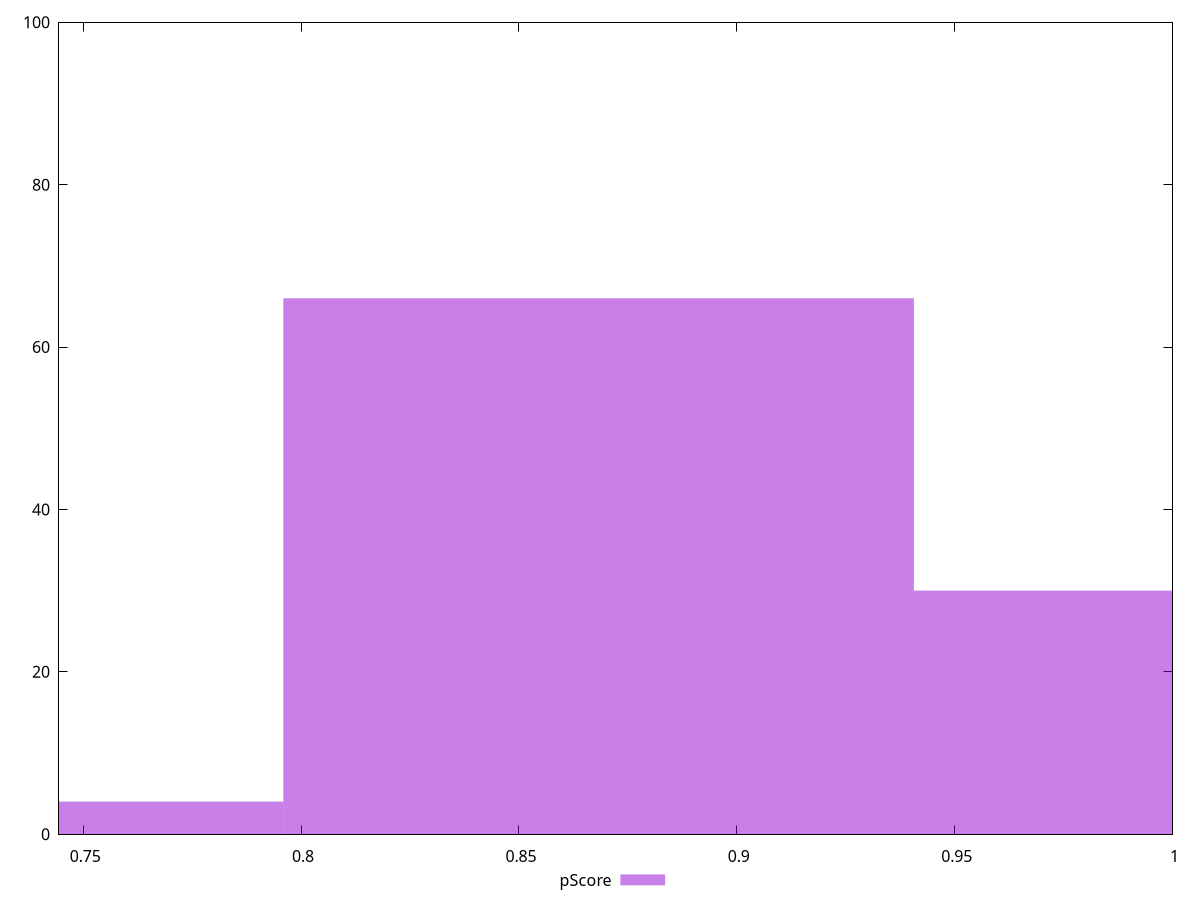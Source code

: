 reset

$pScore <<EOF
0.868288794387031 66
1.013003593451536 30
0.7235739953225258 4
EOF

set key outside below
set boxwidth 0.14471479906450516
set xrange [0.7444444444444445:1]
set yrange [0:100]
set trange [0:100]
set style fill transparent solid 0.5 noborder
set terminal svg size 640, 490 enhanced background rgb 'white'
set output "report_00018_2021-02-10T15-25-16.877Z/uses-http2/samples/pages/pScore/histogram.svg"

plot $pScore title "pScore" with boxes

reset
